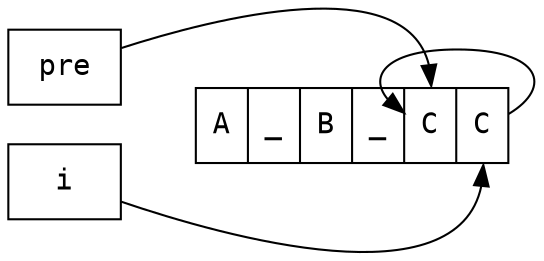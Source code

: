 digraph s {
    rankdir=LR;
    
    node[shape="record",fontname="Consolas,Monaca", fontsize="14pt"];
    node_array[label="{<d0>A|<d1>_|<d2>B|<d3>_|<d4>C|<d5>C}"];
    
    "pre" -> node_array:d4;
    "i" -> node_array:d5;
    node_array:d5->node_array:d4
}